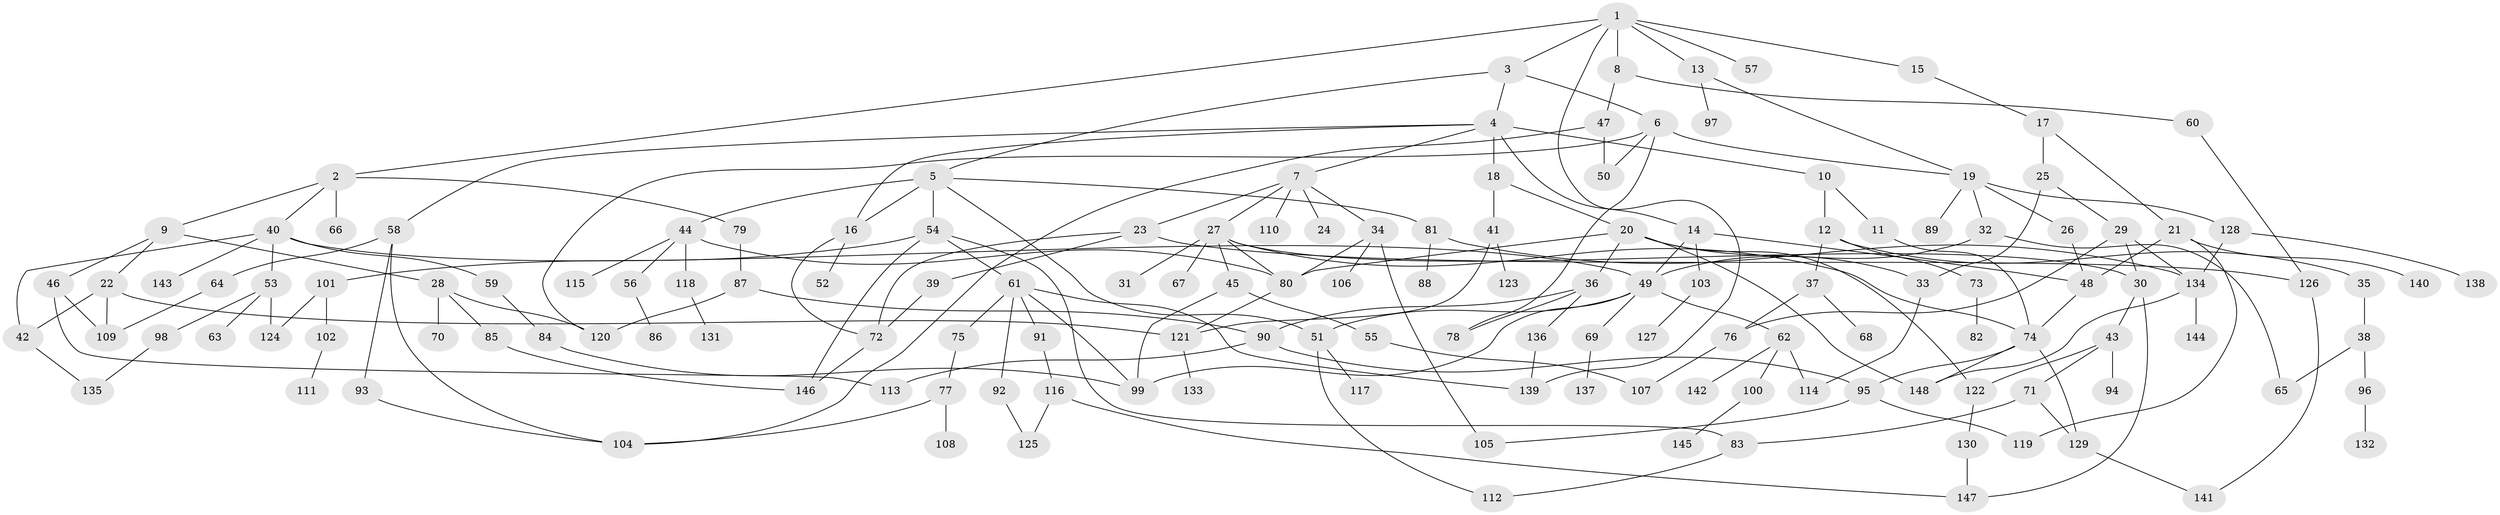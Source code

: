 // Generated by graph-tools (version 1.1) at 2025/01/03/09/25 03:01:00]
// undirected, 148 vertices, 206 edges
graph export_dot {
graph [start="1"]
  node [color=gray90,style=filled];
  1;
  2;
  3;
  4;
  5;
  6;
  7;
  8;
  9;
  10;
  11;
  12;
  13;
  14;
  15;
  16;
  17;
  18;
  19;
  20;
  21;
  22;
  23;
  24;
  25;
  26;
  27;
  28;
  29;
  30;
  31;
  32;
  33;
  34;
  35;
  36;
  37;
  38;
  39;
  40;
  41;
  42;
  43;
  44;
  45;
  46;
  47;
  48;
  49;
  50;
  51;
  52;
  53;
  54;
  55;
  56;
  57;
  58;
  59;
  60;
  61;
  62;
  63;
  64;
  65;
  66;
  67;
  68;
  69;
  70;
  71;
  72;
  73;
  74;
  75;
  76;
  77;
  78;
  79;
  80;
  81;
  82;
  83;
  84;
  85;
  86;
  87;
  88;
  89;
  90;
  91;
  92;
  93;
  94;
  95;
  96;
  97;
  98;
  99;
  100;
  101;
  102;
  103;
  104;
  105;
  106;
  107;
  108;
  109;
  110;
  111;
  112;
  113;
  114;
  115;
  116;
  117;
  118;
  119;
  120;
  121;
  122;
  123;
  124;
  125;
  126;
  127;
  128;
  129;
  130;
  131;
  132;
  133;
  134;
  135;
  136;
  137;
  138;
  139;
  140;
  141;
  142;
  143;
  144;
  145;
  146;
  147;
  148;
  1 -- 2;
  1 -- 3;
  1 -- 8;
  1 -- 13;
  1 -- 15;
  1 -- 57;
  1 -- 139;
  2 -- 9;
  2 -- 40;
  2 -- 66;
  2 -- 79;
  3 -- 4;
  3 -- 5;
  3 -- 6;
  4 -- 7;
  4 -- 10;
  4 -- 14;
  4 -- 16;
  4 -- 18;
  4 -- 58;
  5 -- 44;
  5 -- 51;
  5 -- 54;
  5 -- 81;
  5 -- 16;
  6 -- 19;
  6 -- 78;
  6 -- 50;
  6 -- 120;
  7 -- 23;
  7 -- 24;
  7 -- 27;
  7 -- 34;
  7 -- 110;
  8 -- 47;
  8 -- 60;
  9 -- 22;
  9 -- 28;
  9 -- 46;
  10 -- 11;
  10 -- 12;
  11 -- 74;
  12 -- 35;
  12 -- 37;
  12 -- 73;
  13 -- 97;
  13 -- 19;
  14 -- 49;
  14 -- 103;
  14 -- 48;
  15 -- 17;
  16 -- 52;
  16 -- 72;
  17 -- 21;
  17 -- 25;
  18 -- 20;
  18 -- 41;
  19 -- 26;
  19 -- 32;
  19 -- 89;
  19 -- 128;
  20 -- 36;
  20 -- 80;
  20 -- 148;
  20 -- 122;
  20 -- 33;
  21 -- 119;
  21 -- 140;
  21 -- 48;
  22 -- 42;
  22 -- 109;
  22 -- 121;
  23 -- 39;
  23 -- 72;
  23 -- 126;
  25 -- 29;
  25 -- 33;
  26 -- 48;
  27 -- 30;
  27 -- 31;
  27 -- 45;
  27 -- 67;
  27 -- 74;
  27 -- 80;
  28 -- 70;
  28 -- 85;
  28 -- 120;
  29 -- 134;
  29 -- 76;
  29 -- 30;
  30 -- 43;
  30 -- 147;
  32 -- 65;
  32 -- 49;
  33 -- 114;
  34 -- 105;
  34 -- 106;
  34 -- 80;
  35 -- 38;
  36 -- 78;
  36 -- 90;
  36 -- 136;
  37 -- 68;
  37 -- 76;
  38 -- 96;
  38 -- 65;
  39 -- 72;
  40 -- 42;
  40 -- 53;
  40 -- 59;
  40 -- 143;
  40 -- 49;
  41 -- 121;
  41 -- 123;
  42 -- 135;
  43 -- 71;
  43 -- 94;
  43 -- 122;
  44 -- 56;
  44 -- 115;
  44 -- 118;
  44 -- 80;
  45 -- 55;
  45 -- 99;
  46 -- 109;
  46 -- 113;
  47 -- 50;
  47 -- 104;
  48 -- 74;
  49 -- 62;
  49 -- 69;
  49 -- 99;
  49 -- 51;
  51 -- 117;
  51 -- 112;
  53 -- 63;
  53 -- 98;
  53 -- 124;
  54 -- 61;
  54 -- 83;
  54 -- 101;
  54 -- 146;
  55 -- 107;
  56 -- 86;
  58 -- 64;
  58 -- 93;
  58 -- 104;
  59 -- 84;
  60 -- 126;
  61 -- 75;
  61 -- 91;
  61 -- 92;
  61 -- 99;
  61 -- 139;
  62 -- 100;
  62 -- 114;
  62 -- 142;
  64 -- 109;
  69 -- 137;
  71 -- 129;
  71 -- 83;
  72 -- 146;
  73 -- 82;
  74 -- 95;
  74 -- 148;
  74 -- 129;
  75 -- 77;
  76 -- 107;
  77 -- 108;
  77 -- 104;
  79 -- 87;
  80 -- 121;
  81 -- 88;
  81 -- 134;
  83 -- 112;
  84 -- 99;
  85 -- 146;
  87 -- 90;
  87 -- 120;
  90 -- 113;
  90 -- 95;
  91 -- 116;
  92 -- 125;
  93 -- 104;
  95 -- 119;
  95 -- 105;
  96 -- 132;
  98 -- 135;
  100 -- 145;
  101 -- 102;
  101 -- 124;
  102 -- 111;
  103 -- 127;
  116 -- 125;
  116 -- 147;
  118 -- 131;
  121 -- 133;
  122 -- 130;
  126 -- 141;
  128 -- 138;
  128 -- 134;
  129 -- 141;
  130 -- 147;
  134 -- 144;
  134 -- 148;
  136 -- 139;
}
